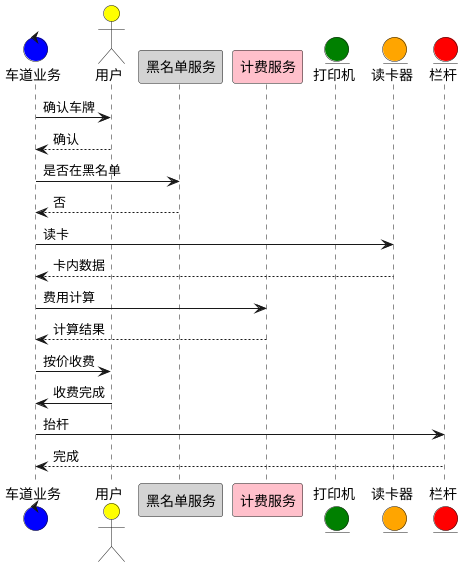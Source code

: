 @startuml

control 车道业务 as bizLogic #blue
actor 用户 as user #yellow
participant 黑名单服务 as blservice #lightGrey
participant 计费服务 as biservice #pink
entity 打印机 as printer #green
entity 读卡器 as reader #Orange
entity 栏杆 as braker #red

bizLogic -> user : 确认车牌
user--> bizLogic: 确认
bizLogic -> blservice : 是否在黑名单
blservice --> bizLogic : 否
bizLogic -> reader : 读卡
reader --> bizLogic : 卡内数据

bizLogic -> biservice : 费用计算
biservice --> bizLogic : 计算结果

bizLogic -> user : 按价收费
user ->  bizLogic : 收费完成

bizLogic -> braker : 抬杆
braker --> bizLogic : 完成

@end